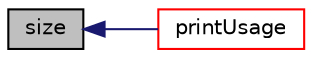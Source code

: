 digraph "size"
{
  bgcolor="transparent";
  edge [fontname="Helvetica",fontsize="10",labelfontname="Helvetica",labelfontsize="10"];
  node [fontname="Helvetica",fontsize="10",shape=record];
  rankdir="LR";
  Node1056 [label="size",height=0.2,width=0.4,color="black", fillcolor="grey75", style="filled", fontcolor="black"];
  Node1056 -> Node1057 [dir="back",color="midnightblue",fontsize="10",style="solid",fontname="Helvetica"];
  Node1057 [label="printUsage",height=0.2,width=0.4,color="red",URL="$a27769.html#ae611c00639ead5776f4e982bbfd65ba5",tooltip="Print usage. "];
}
